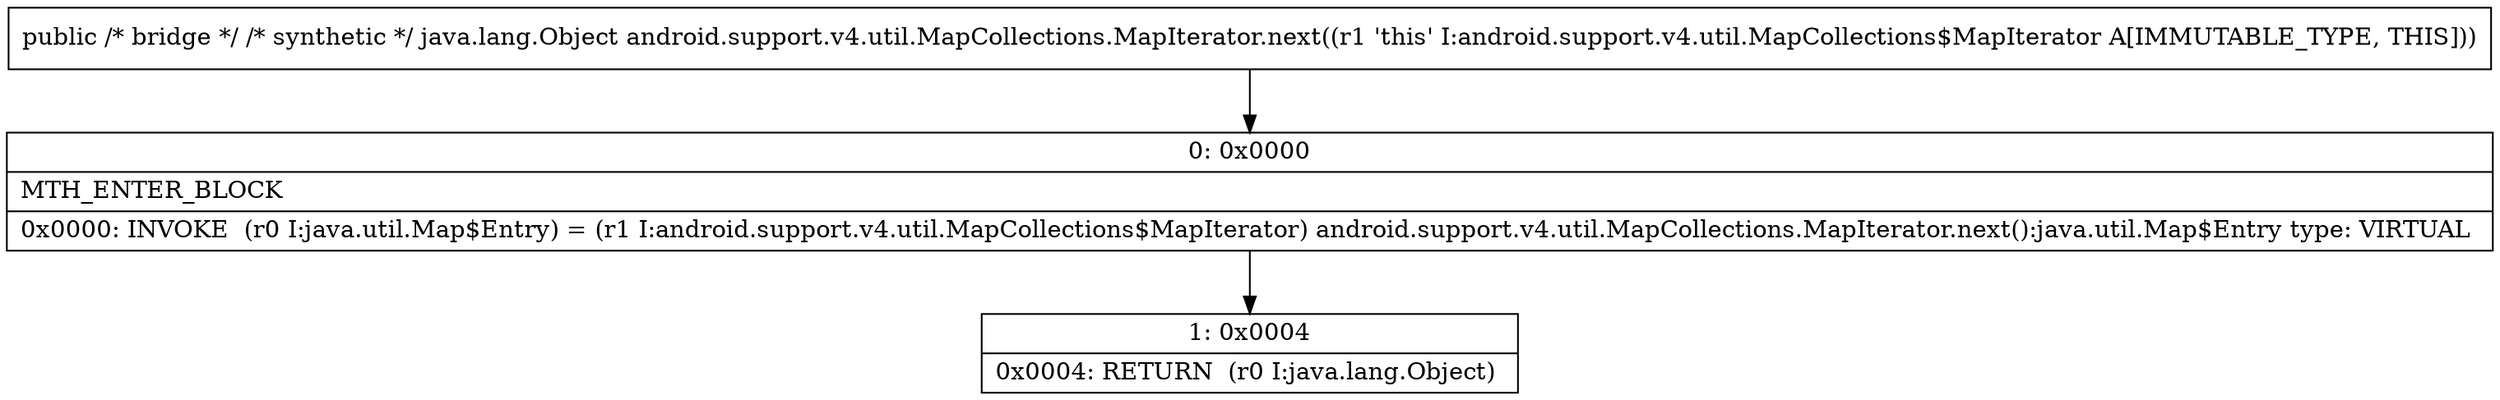 digraph "CFG forandroid.support.v4.util.MapCollections.MapIterator.next()Ljava\/lang\/Object;" {
Node_0 [shape=record,label="{0\:\ 0x0000|MTH_ENTER_BLOCK\l|0x0000: INVOKE  (r0 I:java.util.Map$Entry) = (r1 I:android.support.v4.util.MapCollections$MapIterator) android.support.v4.util.MapCollections.MapIterator.next():java.util.Map$Entry type: VIRTUAL \l}"];
Node_1 [shape=record,label="{1\:\ 0x0004|0x0004: RETURN  (r0 I:java.lang.Object) \l}"];
MethodNode[shape=record,label="{public \/* bridge *\/ \/* synthetic *\/ java.lang.Object android.support.v4.util.MapCollections.MapIterator.next((r1 'this' I:android.support.v4.util.MapCollections$MapIterator A[IMMUTABLE_TYPE, THIS])) }"];
MethodNode -> Node_0;
Node_0 -> Node_1;
}

